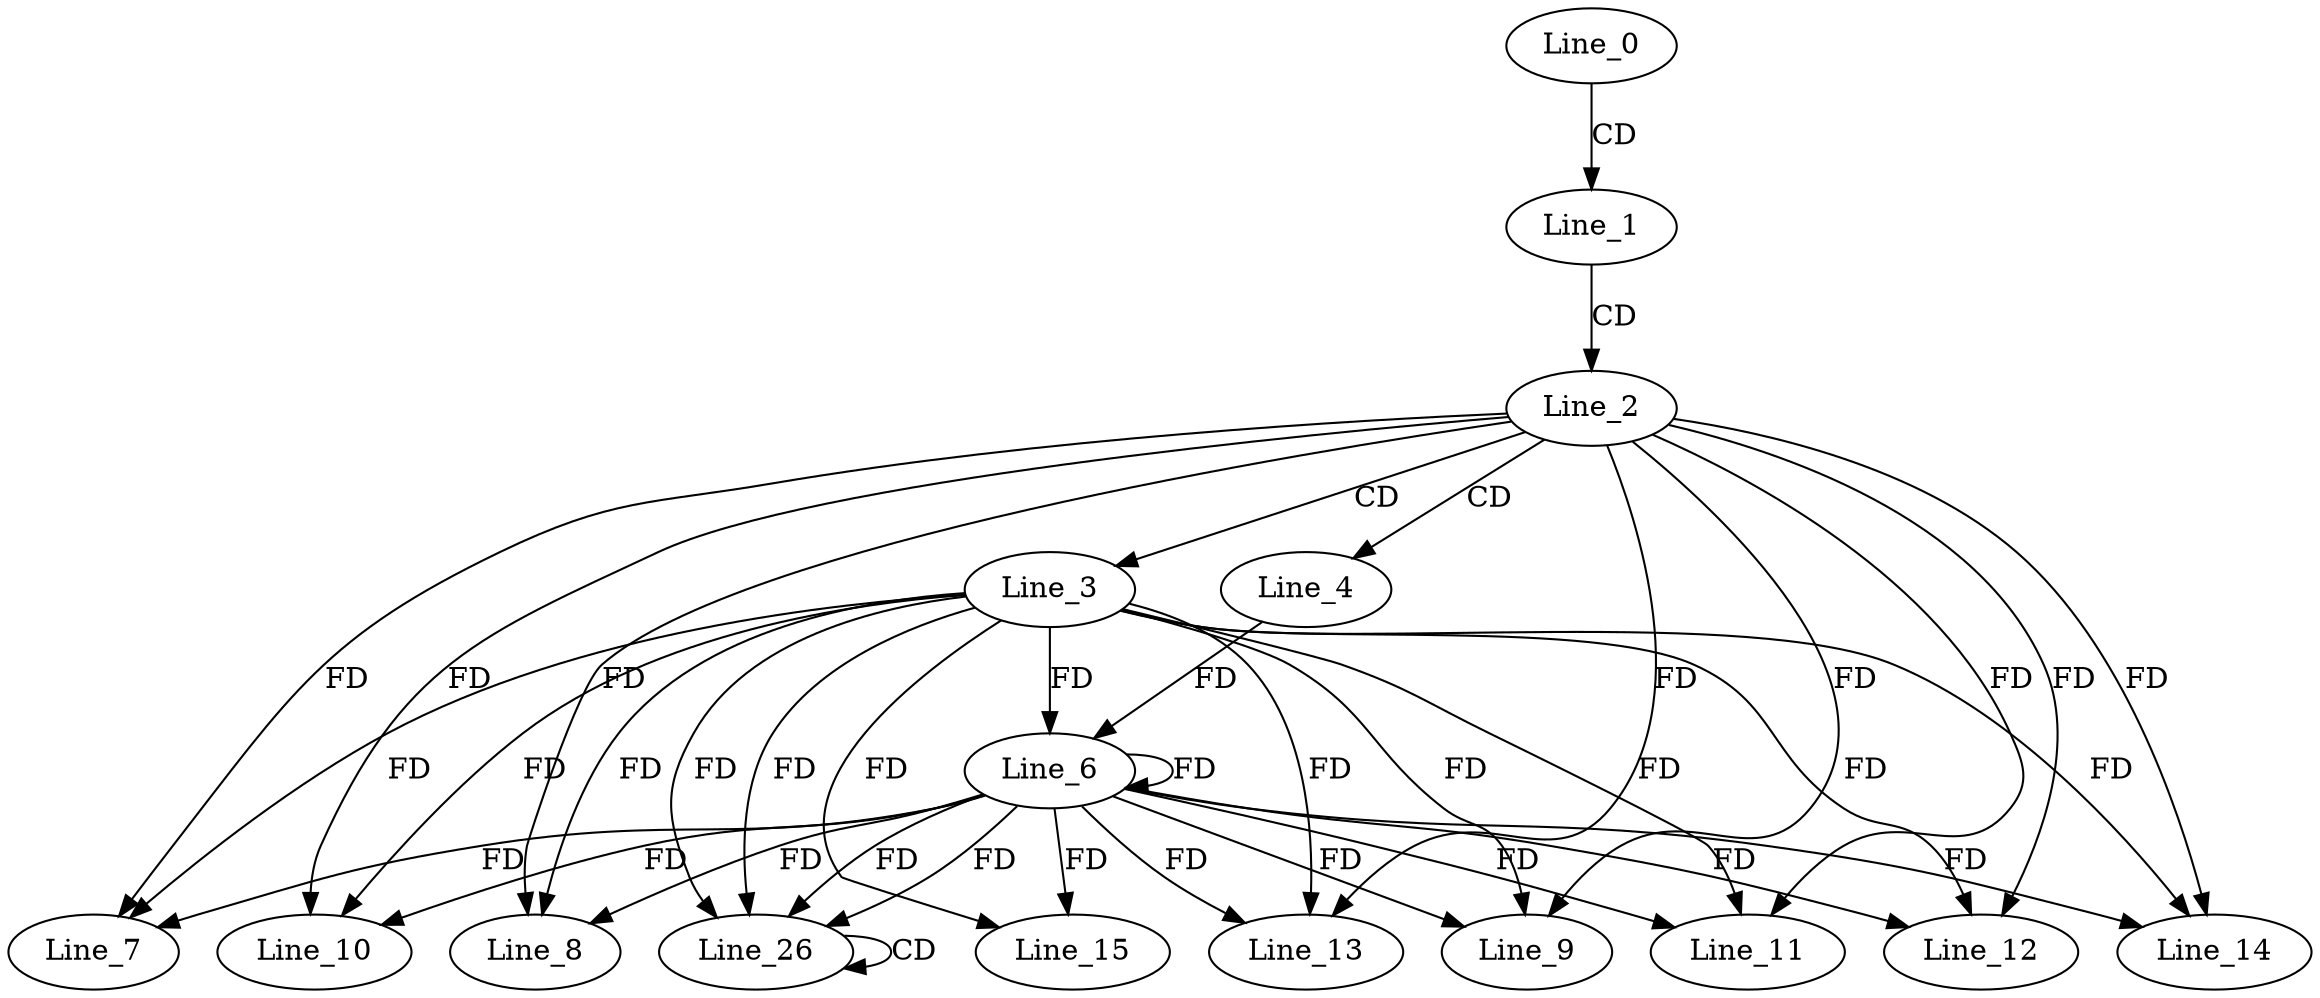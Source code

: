 digraph G {
  Line_0;
  Line_1;
  Line_2;
  Line_3;
  Line_4;
  Line_6;
  Line_6;
  Line_7;
  Line_7;
  Line_8;
  Line_8;
  Line_9;
  Line_9;
  Line_10;
  Line_10;
  Line_11;
  Line_11;
  Line_12;
  Line_12;
  Line_13;
  Line_13;
  Line_14;
  Line_15;
  Line_26;
  Line_26;
  Line_0 -> Line_1 [ label="CD" ];
  Line_1 -> Line_2 [ label="CD" ];
  Line_2 -> Line_3 [ label="CD" ];
  Line_2 -> Line_4 [ label="CD" ];
  Line_3 -> Line_6 [ label="FD" ];
  Line_6 -> Line_6 [ label="FD" ];
  Line_4 -> Line_6 [ label="FD" ];
  Line_3 -> Line_7 [ label="FD" ];
  Line_6 -> Line_7 [ label="FD" ];
  Line_2 -> Line_7 [ label="FD" ];
  Line_3 -> Line_8 [ label="FD" ];
  Line_6 -> Line_8 [ label="FD" ];
  Line_2 -> Line_8 [ label="FD" ];
  Line_3 -> Line_9 [ label="FD" ];
  Line_6 -> Line_9 [ label="FD" ];
  Line_2 -> Line_9 [ label="FD" ];
  Line_3 -> Line_10 [ label="FD" ];
  Line_6 -> Line_10 [ label="FD" ];
  Line_2 -> Line_10 [ label="FD" ];
  Line_3 -> Line_11 [ label="FD" ];
  Line_6 -> Line_11 [ label="FD" ];
  Line_2 -> Line_11 [ label="FD" ];
  Line_3 -> Line_12 [ label="FD" ];
  Line_6 -> Line_12 [ label="FD" ];
  Line_2 -> Line_12 [ label="FD" ];
  Line_3 -> Line_13 [ label="FD" ];
  Line_6 -> Line_13 [ label="FD" ];
  Line_2 -> Line_13 [ label="FD" ];
  Line_3 -> Line_14 [ label="FD" ];
  Line_6 -> Line_14 [ label="FD" ];
  Line_2 -> Line_14 [ label="FD" ];
  Line_3 -> Line_15 [ label="FD" ];
  Line_6 -> Line_15 [ label="FD" ];
  Line_3 -> Line_26 [ label="FD" ];
  Line_6 -> Line_26 [ label="FD" ];
  Line_26 -> Line_26 [ label="CD" ];
  Line_3 -> Line_26 [ label="FD" ];
  Line_6 -> Line_26 [ label="FD" ];
}
